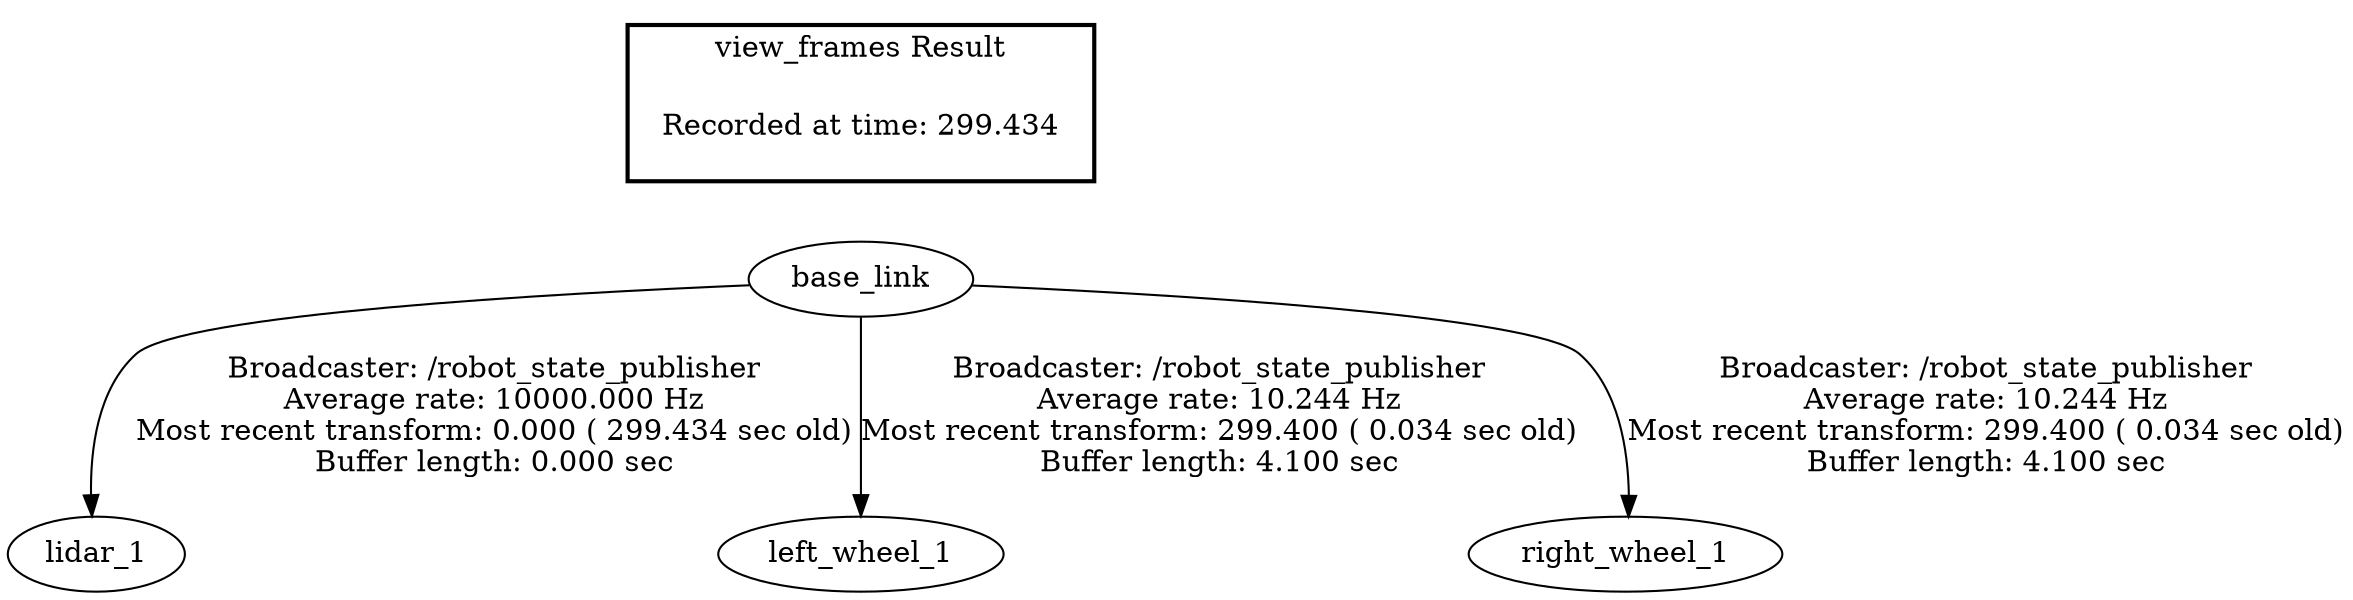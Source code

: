 digraph G {
"base_link" -> "lidar_1"[label="Broadcaster: /robot_state_publisher\nAverage rate: 10000.000 Hz\nMost recent transform: 0.000 ( 299.434 sec old)\nBuffer length: 0.000 sec\n"];
"base_link" -> "left_wheel_1"[label="Broadcaster: /robot_state_publisher\nAverage rate: 10.244 Hz\nMost recent transform: 299.400 ( 0.034 sec old)\nBuffer length: 4.100 sec\n"];
"base_link" -> "right_wheel_1"[label="Broadcaster: /robot_state_publisher\nAverage rate: 10.244 Hz\nMost recent transform: 299.400 ( 0.034 sec old)\nBuffer length: 4.100 sec\n"];
edge [style=invis];
 subgraph cluster_legend { style=bold; color=black; label ="view_frames Result";
"Recorded at time: 299.434"[ shape=plaintext ] ;
 }->"base_link";
}